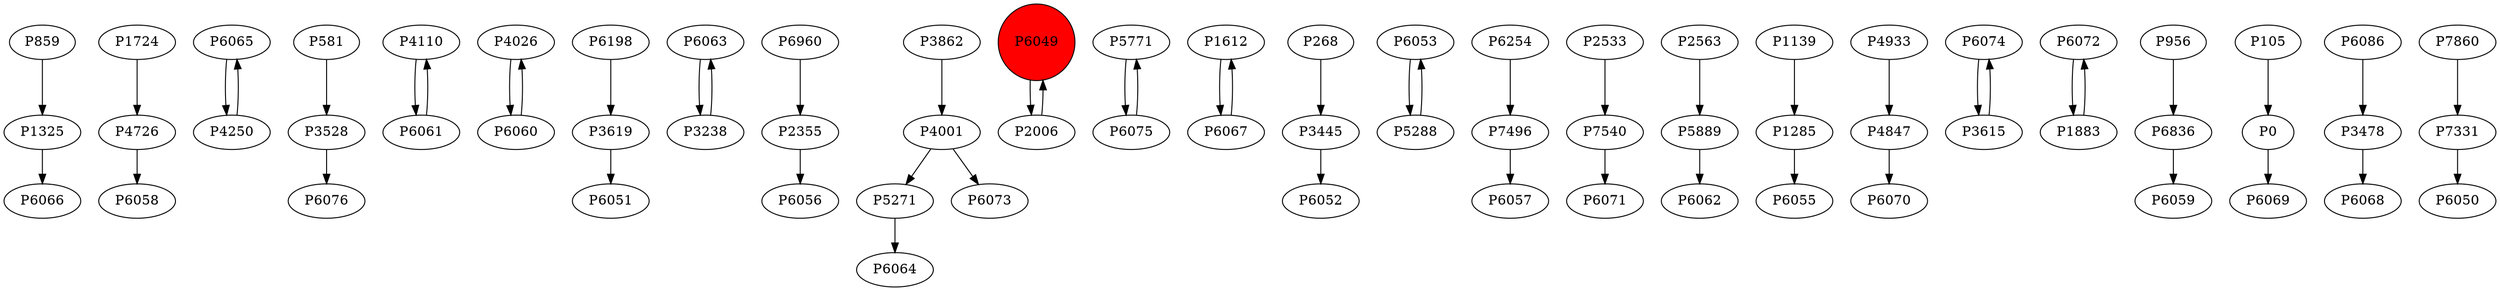 digraph {
	P1325 -> P6066
	P1724 -> P4726
	P6065 -> P4250
	P859 -> P1325
	P3528 -> P6076
	P4110 -> P6061
	P4026 -> P6060
	P3619 -> P6051
	P6063 -> P3238
	P6960 -> P2355
	P4001 -> P5271
	P6049 -> P2006
	P4250 -> P6065
	P2006 -> P6049
	P5771 -> P6075
	P5271 -> P6064
	P3862 -> P4001
	P1612 -> P6067
	P3445 -> P6052
	P6053 -> P5288
	P6254 -> P7496
	P7540 -> P6071
	P5889 -> P6062
	P2355 -> P6056
	P1285 -> P6055
	P6198 -> P3619
	P268 -> P3445
	P4847 -> P6070
	P4001 -> P6073
	P6067 -> P1612
	P6074 -> P3615
	P6072 -> P1883
	P4726 -> P6058
	P2563 -> P5889
	P581 -> P3528
	P6060 -> P4026
	P6836 -> P6059
	P2533 -> P7540
	P6061 -> P4110
	P105 -> P0
	P0 -> P6069
	P6086 -> P3478
	P3615 -> P6074
	P1883 -> P6072
	P1139 -> P1285
	P3238 -> P6063
	P7496 -> P6057
	P6075 -> P5771
	P3478 -> P6068
	P5288 -> P6053
	P7331 -> P6050
	P7860 -> P7331
	P956 -> P6836
	P4933 -> P4847
	P6049 [shape=circle]
	P6049 [style=filled]
	P6049 [fillcolor=red]
}